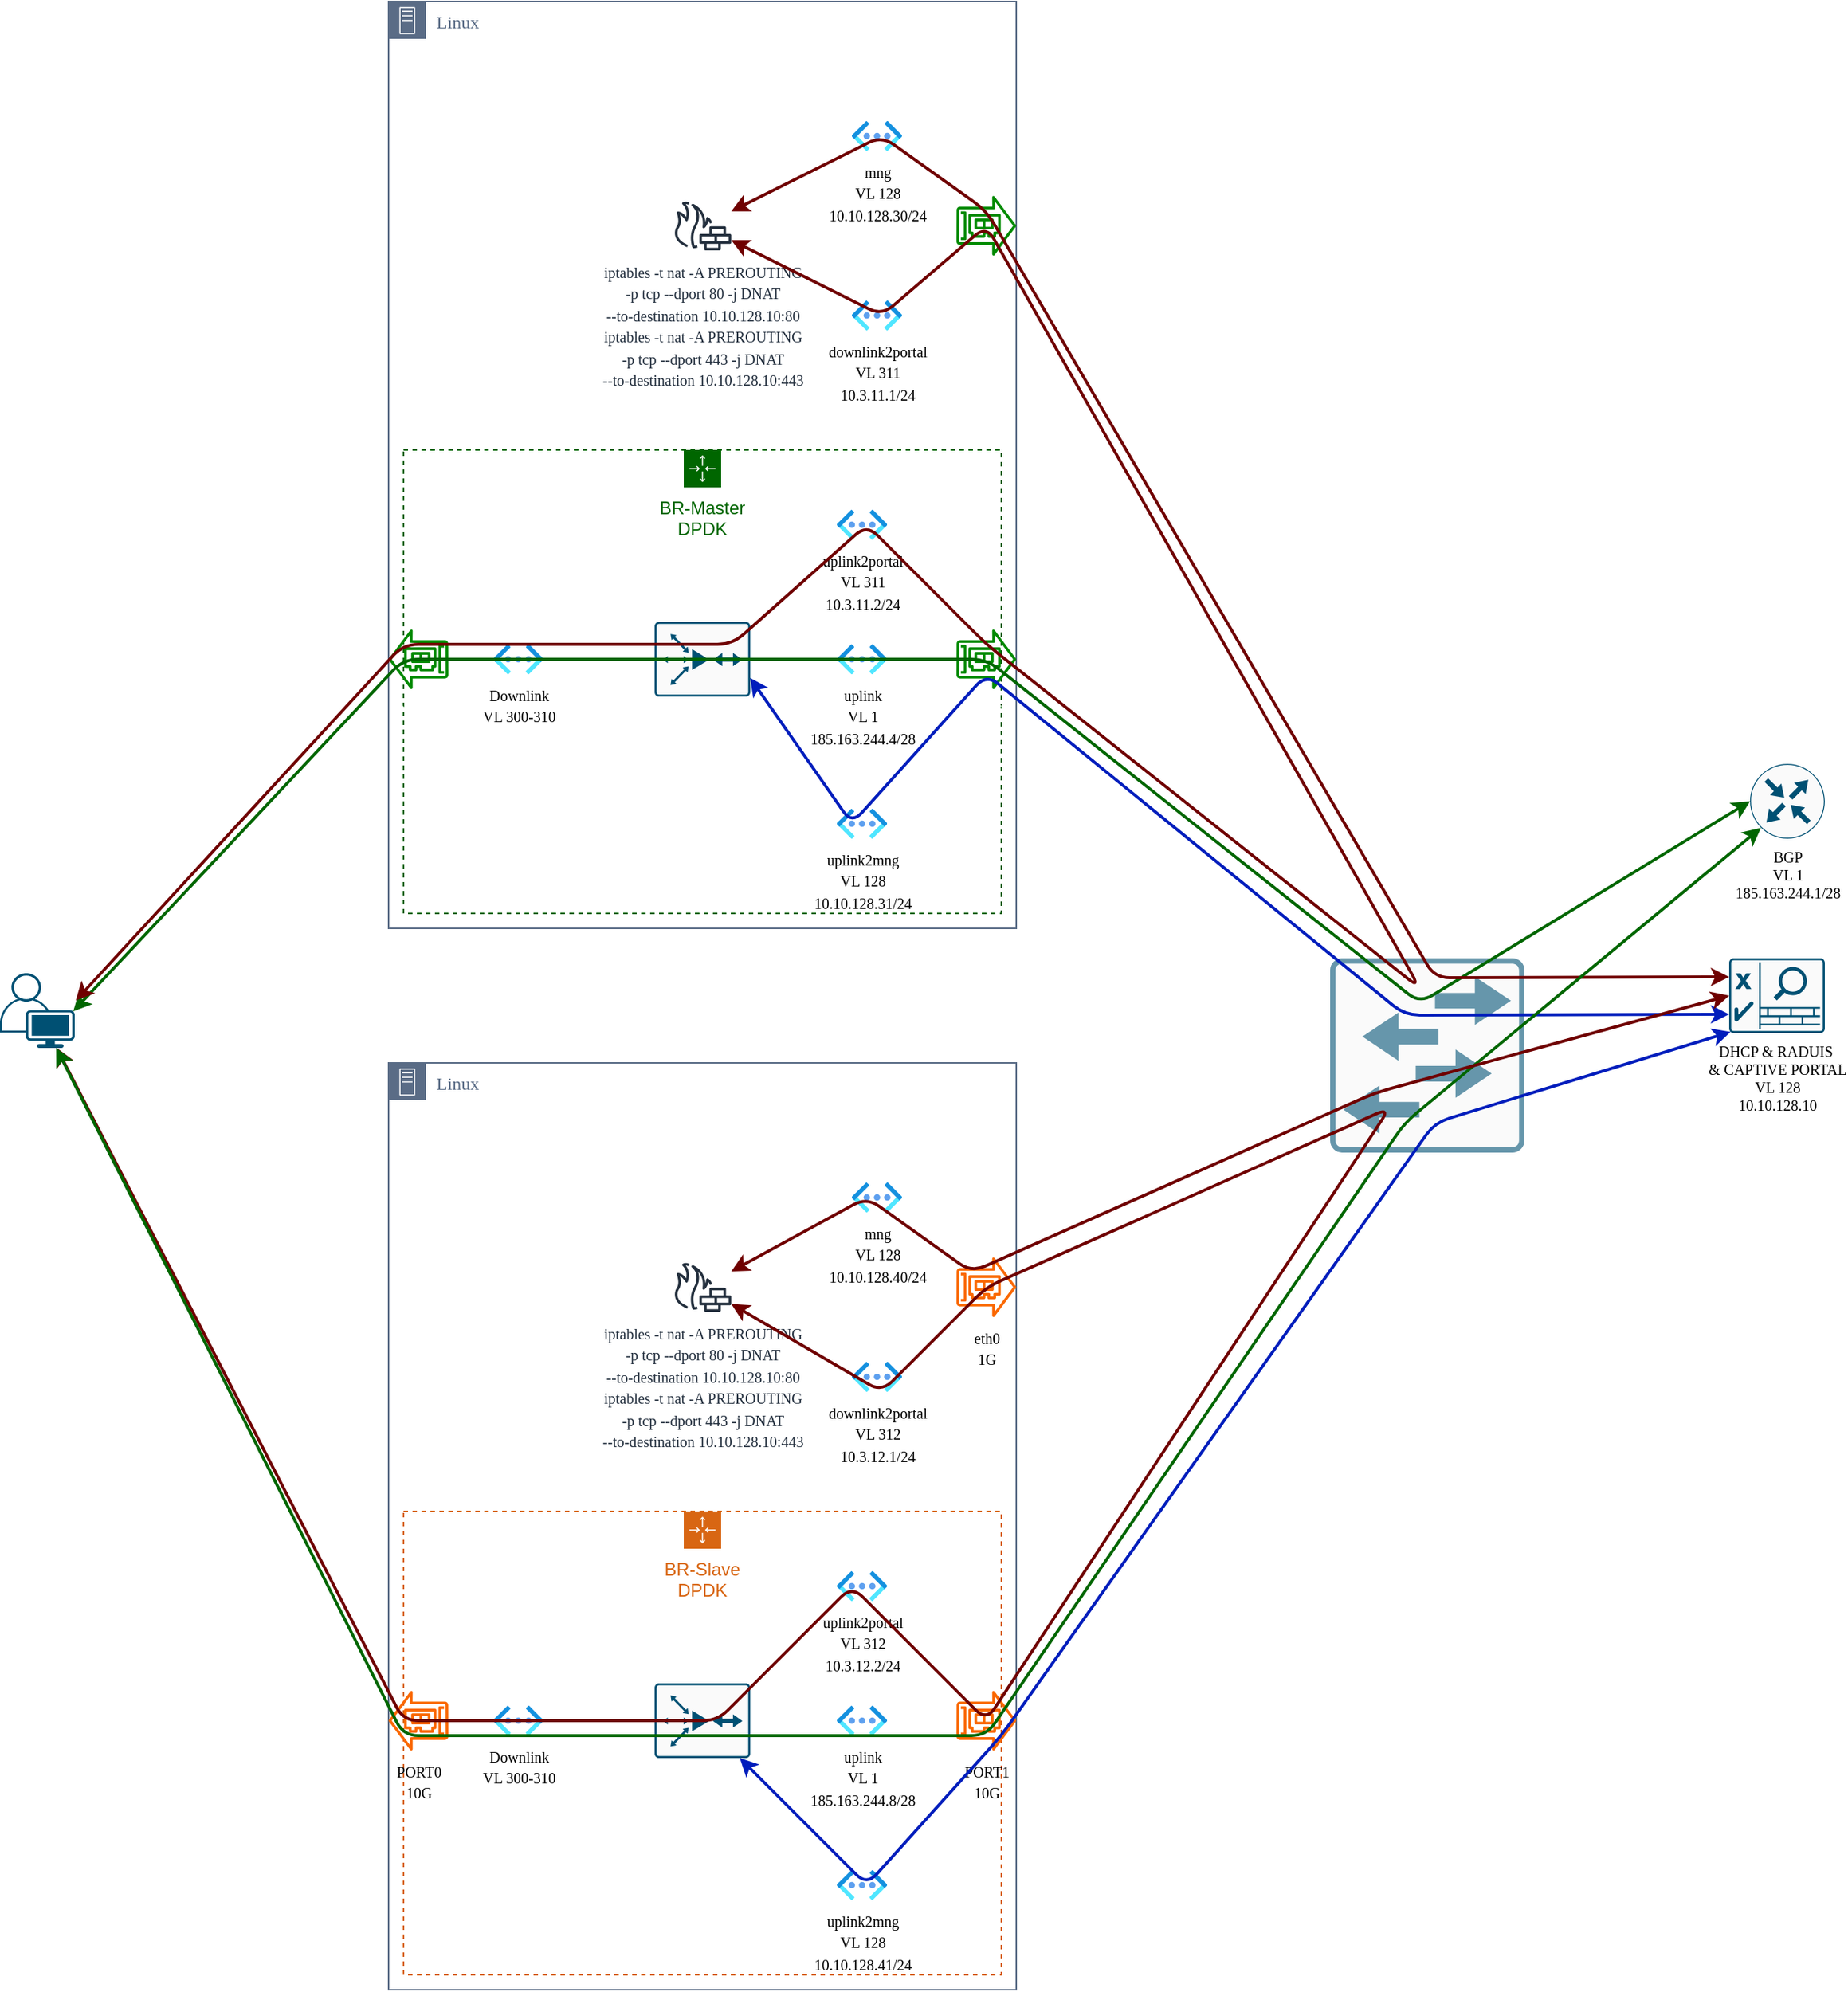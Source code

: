 <mxfile>
    <diagram id="KcHhHfBCZ-KF95Xakk1o" name="Page-1">
        <mxGraphModel dx="1887" dy="1262" grid="1" gridSize="10" guides="1" tooltips="1" connect="1" arrows="1" fold="1" page="1" pageScale="1" pageWidth="827" pageHeight="1169" background="#FFFFFF" math="0" shadow="0">
            <root>
                <mxCell id="0"/>
                <mxCell id="1" parent="0"/>
                <mxCell id="5" value="" style="sketch=0;points=[[0.015,0.015,0],[0.985,0.015,0],[0.985,0.985,0],[0.015,0.985,0],[0.25,0,0],[0.5,0,0],[0.75,0,0],[1,0.25,0],[1,0.5,0],[1,0.75,0],[0.75,1,0],[0.5,1,0],[0.25,1,0],[0,0.75,0],[0,0.5,0],[0,0.25,0]];verticalLabelPosition=bottom;html=1;verticalAlign=top;aspect=fixed;align=center;pointerEvents=1;shape=mxgraph.cisco19.rect;prIcon=workgroup_switch;fillColor=#FAFAFA;strokeColor=#6696AB;" vertex="1" parent="1">
                    <mxGeometry x="950" y="930" width="130" height="130" as="geometry"/>
                </mxCell>
                <mxCell id="28" value="Linux" style="points=[[0,0],[0.25,0],[0.5,0],[0.75,0],[1,0],[1,0.25],[1,0.5],[1,0.75],[1,1],[0.75,1],[0.5,1],[0.25,1],[0,1],[0,0.75],[0,0.5],[0,0.25]];outlineConnect=0;gradientColor=none;html=1;whiteSpace=wrap;fontSize=12;fontStyle=0;container=1;pointerEvents=0;collapsible=0;recursiveResize=0;shape=mxgraph.aws4.group;grIcon=mxgraph.aws4.group_on_premise;strokeColor=#5A6C86;fillColor=none;verticalAlign=top;align=left;spacingLeft=30;fontColor=#5A6C86;dashed=0;labelBackgroundColor=none;fontFamily=Tahoma;" vertex="1" parent="1">
                    <mxGeometry x="320" y="290" width="420" height="620" as="geometry"/>
                </mxCell>
                <mxCell id="12" value="&lt;font color=&quot;#006600&quot;&gt;BR-Master&lt;br&gt;DPDK&lt;/font&gt;" style="points=[[0,0],[0.25,0],[0.5,0],[0.75,0],[1,0],[1,0.25],[1,0.5],[1,0.75],[1,1],[0.75,1],[0.5,1],[0.25,1],[0,1],[0,0.75],[0,0.5],[0,0.25]];outlineConnect=0;gradientColor=none;html=1;whiteSpace=wrap;fontSize=12;fontStyle=0;container=1;pointerEvents=0;collapsible=0;recursiveResize=0;shape=mxgraph.aws4.groupCenter;grIcon=mxgraph.aws4.group_auto_scaling_group;grStroke=1;strokeColor=#006600;fillColor=none;verticalAlign=top;align=center;fontColor=#D86613;dashed=1;spacingTop=25;" vertex="1" parent="28">
                    <mxGeometry x="10" y="300" width="400" height="310" as="geometry"/>
                </mxCell>
                <mxCell id="15" value="&lt;font face=&quot;Tahoma&quot; style=&quot;font-size: 10px&quot;&gt;PORT0&lt;br&gt;10G&lt;/font&gt;" style="sketch=0;outlineConnect=0;fontColor=#ffffff;fillColor=#008a00;strokeColor=#005700;dashed=0;verticalLabelPosition=bottom;verticalAlign=top;align=center;html=1;fontSize=12;fontStyle=0;aspect=fixed;pointerEvents=1;shape=mxgraph.aws4.elastic_network_adapter;flipH=1;" vertex="1" parent="12">
                    <mxGeometry x="-10" y="120" width="40" height="40" as="geometry"/>
                </mxCell>
                <mxCell id="16" value="&lt;font face=&quot;Tahoma&quot; style=&quot;font-size: 10px&quot;&gt;PORT1&lt;br&gt;10G&lt;/font&gt;" style="sketch=0;outlineConnect=0;fontColor=#ffffff;fillColor=#008a00;strokeColor=#005700;dashed=0;verticalLabelPosition=bottom;verticalAlign=top;align=center;html=1;fontSize=12;fontStyle=0;aspect=fixed;pointerEvents=1;shape=mxgraph.aws4.elastic_network_adapter;flipH=0;" vertex="1" parent="12">
                    <mxGeometry x="370" y="120" width="40" height="40" as="geometry"/>
                </mxCell>
                <mxCell id="22" value="&lt;font color=&quot;#000000&quot; style=&quot;font-size: 10px&quot;&gt;Downlink&lt;br&gt;VL 300-310&lt;/font&gt;" style="aspect=fixed;html=1;points=[];align=center;image;fontSize=12;image=img/lib/azure2/networking/Virtual_Networks_Classic.svg;labelBackgroundColor=none;fontFamily=Tahoma;fillColor=#B3B3B3;" vertex="1" parent="12">
                    <mxGeometry x="60" y="130" width="33.5" height="20" as="geometry"/>
                </mxCell>
                <mxCell id="24" value="&lt;font color=&quot;#000000&quot;&gt;&lt;span style=&quot;font-size: 10px&quot;&gt;uplink&lt;br&gt;VL 1&lt;/span&gt;&lt;br&gt;&lt;span style=&quot;font-size: 10px&quot;&gt;185.163.244.4/28&lt;/span&gt;&lt;br&gt;&lt;/font&gt;" style="aspect=fixed;html=1;points=[];align=center;image;fontSize=12;image=img/lib/azure2/networking/Virtual_Networks_Classic.svg;labelBackgroundColor=none;fontFamily=Tahoma;fillColor=#B3B3B3;" vertex="1" parent="12">
                    <mxGeometry x="290" y="130" width="33.5" height="20" as="geometry"/>
                </mxCell>
                <mxCell id="25" value="&lt;font color=&quot;#000000&quot;&gt;&lt;span style=&quot;font-size: 10px&quot;&gt;uplink2portal&lt;br&gt;VL 311&lt;/span&gt;&lt;br&gt;&lt;span style=&quot;font-size: 10px&quot;&gt;10.3.11.2/24&lt;/span&gt;&lt;br&gt;&lt;/font&gt;" style="aspect=fixed;html=1;points=[];align=center;image;fontSize=12;image=img/lib/azure2/networking/Virtual_Networks_Classic.svg;labelBackgroundColor=none;fontFamily=Tahoma;fillColor=#B3B3B3;" vertex="1" parent="12">
                    <mxGeometry x="290" y="40" width="33.5" height="20" as="geometry"/>
                </mxCell>
                <mxCell id="26" value="&lt;font color=&quot;#000000&quot;&gt;&lt;span style=&quot;font-size: 10px&quot;&gt;uplink2mng&lt;br&gt;VL 128&lt;/span&gt;&lt;br&gt;&lt;span style=&quot;font-size: 10px&quot;&gt;10.10.128.31/24&lt;/span&gt;&lt;br&gt;&lt;/font&gt;" style="aspect=fixed;html=1;points=[];align=center;image;fontSize=12;image=img/lib/azure2/networking/Virtual_Networks_Classic.svg;labelBackgroundColor=none;fontFamily=Tahoma;fillColor=#B3B3B3;" vertex="1" parent="12">
                    <mxGeometry x="290" y="240" width="33.5" height="20" as="geometry"/>
                </mxCell>
                <mxCell id="49" value="" style="sketch=0;points=[[0.015,0.015,0],[0.985,0.015,0],[0.985,0.985,0],[0.015,0.985,0],[0.25,0,0],[0.5,0,0],[0.75,0,0],[1,0.25,0],[1,0.5,0],[1,0.75,0],[0.75,1,0],[0.5,1,0],[0.25,1,0],[0,0.75,0],[0,0.5,0],[0,0.25,0]];verticalLabelPosition=bottom;html=1;verticalAlign=top;aspect=fixed;align=center;pointerEvents=1;shape=mxgraph.cisco19.rect;prIcon=router_with_firewall2;fillColor=#FAFAFA;strokeColor=#005073;labelBackgroundColor=none;fontFamily=Tahoma;fontSize=10;fontColor=#000000;" vertex="1" parent="12">
                    <mxGeometry x="168" y="115" width="64" height="50" as="geometry"/>
                </mxCell>
                <mxCell id="29" value="&lt;font face=&quot;Tahoma&quot; style=&quot;font-size: 10px&quot;&gt;eth0&lt;br&gt;1G&lt;/font&gt;" style="sketch=0;outlineConnect=0;fontColor=#ffffff;fillColor=#008a00;strokeColor=#005700;dashed=0;verticalLabelPosition=bottom;verticalAlign=top;align=center;html=1;fontSize=12;fontStyle=0;aspect=fixed;pointerEvents=1;shape=mxgraph.aws4.elastic_network_adapter;flipH=0;" vertex="1" parent="28">
                    <mxGeometry x="380" y="130" width="40" height="40" as="geometry"/>
                </mxCell>
                <mxCell id="30" value="&lt;font color=&quot;#000000&quot;&gt;&lt;span style=&quot;font-size: 10px&quot;&gt;downlink2portal&lt;br&gt;VL 311&lt;/span&gt;&lt;br&gt;&lt;span style=&quot;font-size: 10px&quot;&gt;10.3.11.1/24&lt;/span&gt;&lt;br&gt;&lt;/font&gt;" style="aspect=fixed;html=1;points=[];align=center;image;fontSize=12;image=img/lib/azure2/networking/Virtual_Networks_Classic.svg;labelBackgroundColor=none;fontFamily=Tahoma;fillColor=#B3B3B3;" vertex="1" parent="28">
                    <mxGeometry x="310" y="200" width="33.5" height="20" as="geometry"/>
                </mxCell>
                <mxCell id="31" value="&lt;font color=&quot;#000000&quot;&gt;&lt;span style=&quot;font-size: 10px&quot;&gt;mng&lt;br&gt;VL 128&lt;/span&gt;&lt;br&gt;&lt;span style=&quot;font-size: 10px&quot;&gt;10.10.128.30/24&lt;/span&gt;&lt;br&gt;&lt;/font&gt;" style="aspect=fixed;html=1;points=[];align=center;image;fontSize=12;image=img/lib/azure2/networking/Virtual_Networks_Classic.svg;labelBackgroundColor=none;fontFamily=Tahoma;fillColor=#B3B3B3;" vertex="1" parent="28">
                    <mxGeometry x="310" y="80" width="33.5" height="20" as="geometry"/>
                </mxCell>
                <mxCell id="32" value="&lt;font style=&quot;font-size: 10px&quot;&gt;iptables -t nat -A PREROUTING &lt;br&gt;-p tcp --dport 80 -j DNAT &lt;br&gt;--to-destination 10.10.128.10:80&lt;br&gt;iptables -t nat -A PREROUTING&lt;br&gt;-p tcp --dport 443 -j DNAT&lt;br&gt;--to-destination 10.10.128.10:443&lt;br&gt;&lt;/font&gt;" style="sketch=0;outlineConnect=0;fontColor=#232F3E;gradientColor=none;fillColor=#232F3D;strokeColor=none;dashed=0;verticalLabelPosition=bottom;verticalAlign=top;align=center;html=1;fontSize=12;fontStyle=0;aspect=fixed;pointerEvents=1;shape=mxgraph.aws4.generic_firewall;labelBackgroundColor=none;fontFamily=Tahoma;" vertex="1" parent="28">
                    <mxGeometry x="190.5" y="133.5" width="39" height="33" as="geometry"/>
                </mxCell>
                <mxCell id="36" value="BGP&lt;br&gt;VL 1&lt;br&gt;185.163.244.1/28" style="sketch=0;points=[[0.5,0,0],[1,0.5,0],[0.5,1,0],[0,0.5,0],[0.145,0.145,0],[0.856,0.145,0],[0.855,0.856,0],[0.145,0.855,0]];verticalLabelPosition=bottom;html=1;verticalAlign=top;aspect=fixed;align=center;pointerEvents=1;shape=mxgraph.cisco19.rect;prIcon=router;fillColor=#FAFAFA;strokeColor=#005073;labelBackgroundColor=none;fontFamily=Tahoma;fontSize=10;fontColor=#000000;" vertex="1" parent="1">
                    <mxGeometry x="1231" y="800" width="50" height="50" as="geometry"/>
                </mxCell>
                <mxCell id="41" value="DHCP &amp;amp; RADUIS&amp;nbsp;&lt;br&gt;&amp;amp; CAPTIVE PORTAL&lt;br&gt;VL 128&lt;br&gt;10.10.128.10" style="sketch=0;points=[[0.015,0.015,0],[0.985,0.015,0],[0.985,0.985,0],[0.015,0.985,0],[0.25,0,0],[0.5,0,0],[0.75,0,0],[1,0.25,0],[1,0.5,0],[1,0.75,0],[0.75,1,0],[0.5,1,0],[0.25,1,0],[0,0.75,0],[0,0.5,0],[0,0.25,0]];verticalLabelPosition=bottom;html=1;verticalAlign=top;aspect=fixed;align=center;pointerEvents=1;shape=mxgraph.cisco19.rect;prIcon=nac_appliance;fillColor=#FAFAFA;strokeColor=#005073;labelBackgroundColor=#FFFFFF;fontFamily=Tahoma;fontSize=10;fontColor=#000000;" vertex="1" parent="1">
                    <mxGeometry x="1217" y="930" width="64" height="50" as="geometry"/>
                </mxCell>
                <mxCell id="46" style="edgeStyle=none;html=1;fontFamily=Tahoma;fontSize=10;fontColor=#000000;startArrow=classic;startFill=1;strokeColor=#006600;strokeWidth=2;entryX=0;entryY=0.5;entryDx=0;entryDy=0;entryPerimeter=0;exitX=0.98;exitY=0.51;exitDx=0;exitDy=0;exitPerimeter=0;" edge="1" parent="1" source="50" target="36">
                    <mxGeometry relative="1" as="geometry">
                        <mxPoint x="940" y="600" as="targetPoint"/>
                        <Array as="points">
                            <mxPoint x="330" y="730"/>
                            <mxPoint x="720" y="730"/>
                            <mxPoint x="1010" y="960"/>
                        </Array>
                    </mxGeometry>
                </mxCell>
                <mxCell id="47" style="edgeStyle=none;html=1;fontFamily=Tahoma;fontSize=10;fontColor=#000000;startArrow=classic;startFill=1;strokeColor=#001DBC;strokeWidth=2;fillColor=#0050ef;entryX=0;entryY=0.75;entryDx=0;entryDy=0;entryPerimeter=0;exitX=1;exitY=0.75;exitDx=0;exitDy=0;exitPerimeter=0;" edge="1" parent="1" source="49" target="41">
                    <mxGeometry relative="1" as="geometry">
                        <mxPoint x="1157" y="585" as="targetPoint"/>
                        <Array as="points">
                            <mxPoint x="630" y="840"/>
                            <mxPoint x="720" y="740"/>
                            <mxPoint x="1000" y="968"/>
                        </Array>
                    </mxGeometry>
                </mxCell>
                <mxCell id="42" style="edgeStyle=none;html=1;fontFamily=Tahoma;fontSize=10;fontColor=#000000;startArrow=classic;startFill=1;strokeColor=#6F0000;strokeWidth=2;fillColor=#a20025;entryX=0;entryY=0.25;entryDx=0;entryDy=0;entryPerimeter=0;" edge="1" parent="1" source="32" target="41">
                    <mxGeometry relative="1" as="geometry">
                        <mxPoint x="1157" y="573" as="targetPoint"/>
                        <Array as="points">
                            <mxPoint x="650" y="380"/>
                            <mxPoint x="720" y="430"/>
                            <mxPoint x="1020" y="943"/>
                        </Array>
                    </mxGeometry>
                </mxCell>
                <mxCell id="50" value="" style="points=[[0.35,0,0],[0.98,0.51,0],[1,0.71,0],[0.67,1,0],[0,0.795,0],[0,0.65,0]];verticalLabelPosition=bottom;sketch=0;html=1;verticalAlign=top;aspect=fixed;align=center;pointerEvents=1;shape=mxgraph.cisco19.user;fillColor=#005073;strokeColor=none;labelBackgroundColor=none;fontFamily=Tahoma;fontSize=10;fontColor=#000000;" vertex="1" parent="1">
                    <mxGeometry x="60" y="940" width="50" height="50" as="geometry"/>
                </mxCell>
                <mxCell id="45" style="edgeStyle=none;html=1;fontFamily=Tahoma;fontSize=10;fontColor=#000000;startArrow=classic;startFill=1;strokeColor=#6F0000;strokeWidth=2;fillColor=#a20025;exitX=1.014;exitY=0.366;exitDx=0;exitDy=0;exitPerimeter=0;" edge="1" parent="1" source="50" target="32">
                    <mxGeometry relative="1" as="geometry">
                        <Array as="points">
                            <mxPoint x="330" y="720"/>
                            <mxPoint x="550" y="720"/>
                            <mxPoint x="640" y="640"/>
                            <mxPoint x="720" y="720"/>
                            <mxPoint x="1010" y="950"/>
                            <mxPoint x="720" y="440"/>
                            <mxPoint x="650" y="500"/>
                        </Array>
                    </mxGeometry>
                </mxCell>
                <mxCell id="52" value="Linux" style="points=[[0,0],[0.25,0],[0.5,0],[0.75,0],[1,0],[1,0.25],[1,0.5],[1,0.75],[1,1],[0.75,1],[0.5,1],[0.25,1],[0,1],[0,0.75],[0,0.5],[0,0.25]];outlineConnect=0;gradientColor=none;html=1;whiteSpace=wrap;fontSize=12;fontStyle=0;container=1;pointerEvents=0;collapsible=0;recursiveResize=0;shape=mxgraph.aws4.group;grIcon=mxgraph.aws4.group_on_premise;strokeColor=#5A6C86;fillColor=none;verticalAlign=top;align=left;spacingLeft=30;fontColor=#5A6C86;dashed=0;labelBackgroundColor=none;fontFamily=Tahoma;" vertex="1" parent="1">
                    <mxGeometry x="320" y="1000" width="420" height="620" as="geometry"/>
                </mxCell>
                <mxCell id="53" value="BR-Slave&lt;br&gt;DPDK" style="points=[[0,0],[0.25,0],[0.5,0],[0.75,0],[1,0],[1,0.25],[1,0.5],[1,0.75],[1,1],[0.75,1],[0.5,1],[0.25,1],[0,1],[0,0.75],[0,0.5],[0,0.25]];outlineConnect=0;gradientColor=none;html=1;whiteSpace=wrap;fontSize=12;fontStyle=0;container=1;pointerEvents=0;collapsible=0;recursiveResize=0;shape=mxgraph.aws4.groupCenter;grIcon=mxgraph.aws4.group_auto_scaling_group;grStroke=1;strokeColor=#D86613;fillColor=none;verticalAlign=top;align=center;fontColor=#D86613;dashed=1;spacingTop=25;" vertex="1" parent="52">
                    <mxGeometry x="10" y="300" width="400" height="310" as="geometry"/>
                </mxCell>
                <mxCell id="54" value="&lt;font face=&quot;Tahoma&quot; style=&quot;font-size: 10px&quot;&gt;PORT0&lt;br&gt;10G&lt;/font&gt;" style="sketch=0;outlineConnect=0;fontColor=#000000;fillColor=#fa6800;strokeColor=#C73500;dashed=0;verticalLabelPosition=bottom;verticalAlign=top;align=center;html=1;fontSize=12;fontStyle=0;aspect=fixed;pointerEvents=1;shape=mxgraph.aws4.elastic_network_adapter;flipH=1;" vertex="1" parent="53">
                    <mxGeometry x="-10" y="120" width="40" height="40" as="geometry"/>
                </mxCell>
                <mxCell id="55" value="&lt;font face=&quot;Tahoma&quot; style=&quot;font-size: 10px&quot;&gt;PORT1&lt;br&gt;10G&lt;/font&gt;" style="sketch=0;outlineConnect=0;fontColor=#000000;fillColor=#fa6800;strokeColor=#C73500;dashed=0;verticalLabelPosition=bottom;verticalAlign=top;align=center;html=1;fontSize=12;fontStyle=0;aspect=fixed;pointerEvents=1;shape=mxgraph.aws4.elastic_network_adapter;flipH=0;" vertex="1" parent="53">
                    <mxGeometry x="370" y="120" width="40" height="40" as="geometry"/>
                </mxCell>
                <mxCell id="56" value="&lt;font color=&quot;#000000&quot; style=&quot;font-size: 10px&quot;&gt;Downlink&lt;br&gt;VL 300-310&lt;/font&gt;" style="aspect=fixed;html=1;points=[];align=center;image;fontSize=12;image=img/lib/azure2/networking/Virtual_Networks_Classic.svg;labelBackgroundColor=none;fontFamily=Tahoma;fillColor=#B3B3B3;" vertex="1" parent="53">
                    <mxGeometry x="60" y="130" width="33.5" height="20" as="geometry"/>
                </mxCell>
                <mxCell id="57" value="&lt;font color=&quot;#000000&quot;&gt;&lt;span style=&quot;font-size: 10px&quot;&gt;uplink&lt;br&gt;VL 1&lt;/span&gt;&lt;br&gt;&lt;span style=&quot;font-size: 10px&quot;&gt;185.163.244.8/28&lt;/span&gt;&lt;br&gt;&lt;/font&gt;" style="aspect=fixed;html=1;points=[];align=center;image;fontSize=12;image=img/lib/azure2/networking/Virtual_Networks_Classic.svg;labelBackgroundColor=none;fontFamily=Tahoma;fillColor=#B3B3B3;" vertex="1" parent="53">
                    <mxGeometry x="290" y="130" width="33.5" height="20" as="geometry"/>
                </mxCell>
                <mxCell id="58" value="&lt;font color=&quot;#000000&quot;&gt;&lt;span style=&quot;font-size: 10px&quot;&gt;uplink2portal&lt;br&gt;VL 312&lt;/span&gt;&lt;br&gt;&lt;span style=&quot;font-size: 10px&quot;&gt;10.3.12.2/24&lt;/span&gt;&lt;br&gt;&lt;/font&gt;" style="aspect=fixed;html=1;points=[];align=center;image;fontSize=12;image=img/lib/azure2/networking/Virtual_Networks_Classic.svg;labelBackgroundColor=none;fontFamily=Tahoma;fillColor=#B3B3B3;" vertex="1" parent="53">
                    <mxGeometry x="290" y="40" width="33.5" height="20" as="geometry"/>
                </mxCell>
                <mxCell id="59" value="&lt;font color=&quot;#000000&quot;&gt;&lt;span style=&quot;font-size: 10px&quot;&gt;uplink2mng&lt;br&gt;VL 128&lt;/span&gt;&lt;br&gt;&lt;span style=&quot;font-size: 10px&quot;&gt;10.10.128.41/24&lt;/span&gt;&lt;br&gt;&lt;/font&gt;" style="aspect=fixed;html=1;points=[];align=center;image;fontSize=12;image=img/lib/azure2/networking/Virtual_Networks_Classic.svg;labelBackgroundColor=none;fontFamily=Tahoma;fillColor=#B3B3B3;" vertex="1" parent="53">
                    <mxGeometry x="290" y="240" width="33.5" height="20" as="geometry"/>
                </mxCell>
                <mxCell id="60" value="" style="sketch=0;points=[[0.015,0.015,0],[0.985,0.015,0],[0.985,0.985,0],[0.015,0.985,0],[0.25,0,0],[0.5,0,0],[0.75,0,0],[1,0.25,0],[1,0.5,0],[1,0.75,0],[0.75,1,0],[0.5,1,0],[0.25,1,0],[0,0.75,0],[0,0.5,0],[0,0.25,0]];verticalLabelPosition=bottom;html=1;verticalAlign=top;aspect=fixed;align=center;pointerEvents=1;shape=mxgraph.cisco19.rect;prIcon=router_with_firewall2;fillColor=#FAFAFA;strokeColor=#005073;labelBackgroundColor=none;fontFamily=Tahoma;fontSize=10;fontColor=#000000;" vertex="1" parent="53">
                    <mxGeometry x="168" y="115" width="64" height="50" as="geometry"/>
                </mxCell>
                <mxCell id="61" value="&lt;font face=&quot;Tahoma&quot; style=&quot;font-size: 10px&quot;&gt;eth0&lt;br&gt;1G&lt;/font&gt;" style="sketch=0;outlineConnect=0;fontColor=#000000;fillColor=#fa6800;strokeColor=#C73500;dashed=0;verticalLabelPosition=bottom;verticalAlign=top;align=center;html=1;fontSize=12;fontStyle=0;aspect=fixed;pointerEvents=1;shape=mxgraph.aws4.elastic_network_adapter;flipH=0;" vertex="1" parent="52">
                    <mxGeometry x="380" y="130" width="40" height="40" as="geometry"/>
                </mxCell>
                <mxCell id="62" value="&lt;font color=&quot;#000000&quot;&gt;&lt;span style=&quot;font-size: 10px&quot;&gt;downlink2portal&lt;br&gt;VL 312&lt;/span&gt;&lt;br&gt;&lt;span style=&quot;font-size: 10px&quot;&gt;10.3.12.1/24&lt;/span&gt;&lt;br&gt;&lt;/font&gt;" style="aspect=fixed;html=1;points=[];align=center;image;fontSize=12;image=img/lib/azure2/networking/Virtual_Networks_Classic.svg;labelBackgroundColor=none;fontFamily=Tahoma;fillColor=#B3B3B3;" vertex="1" parent="52">
                    <mxGeometry x="310" y="200" width="33.5" height="20" as="geometry"/>
                </mxCell>
                <mxCell id="63" value="&lt;font color=&quot;#000000&quot;&gt;&lt;span style=&quot;font-size: 10px&quot;&gt;mng&lt;br&gt;VL 128&lt;/span&gt;&lt;br&gt;&lt;span style=&quot;font-size: 10px&quot;&gt;10.10.128.40/24&lt;/span&gt;&lt;br&gt;&lt;/font&gt;" style="aspect=fixed;html=1;points=[];align=center;image;fontSize=12;image=img/lib/azure2/networking/Virtual_Networks_Classic.svg;labelBackgroundColor=none;fontFamily=Tahoma;fillColor=#B3B3B3;" vertex="1" parent="52">
                    <mxGeometry x="310" y="80" width="33.5" height="20" as="geometry"/>
                </mxCell>
                <mxCell id="64" value="&lt;font style=&quot;font-size: 10px&quot;&gt;iptables -t nat -A PREROUTING &lt;br&gt;-p tcp --dport 80 -j DNAT &lt;br&gt;--to-destination 10.10.128.10:80&lt;br&gt;iptables -t nat -A PREROUTING&lt;br&gt;-p tcp --dport 443 -j DNAT&lt;br&gt;--to-destination 10.10.128.10:443&lt;br&gt;&lt;/font&gt;" style="sketch=0;outlineConnect=0;fontColor=#232F3E;gradientColor=none;fillColor=#232F3D;strokeColor=none;dashed=0;verticalLabelPosition=bottom;verticalAlign=top;align=center;html=1;fontSize=12;fontStyle=0;aspect=fixed;pointerEvents=1;shape=mxgraph.aws4.generic_firewall;labelBackgroundColor=none;fontFamily=Tahoma;" vertex="1" parent="52">
                    <mxGeometry x="190.5" y="133.5" width="39" height="33" as="geometry"/>
                </mxCell>
                <mxCell id="65" style="edgeStyle=none;html=1;fontFamily=Tahoma;fontSize=10;fontColor=#006600;startArrow=classic;startFill=1;strokeColor=#6F0000;strokeWidth=2;fillColor=#a20025;" edge="1" parent="1" source="50" target="64">
                    <mxGeometry relative="1" as="geometry">
                        <Array as="points">
                            <mxPoint x="330" y="1440"/>
                            <mxPoint x="540" y="1440"/>
                            <mxPoint x="630" y="1350"/>
                            <mxPoint x="720" y="1440"/>
                            <mxPoint x="990" y="1030"/>
                            <mxPoint x="720" y="1150"/>
                            <mxPoint x="650" y="1220"/>
                        </Array>
                    </mxGeometry>
                </mxCell>
                <mxCell id="66" style="edgeStyle=none;html=1;entryX=0.145;entryY=0.855;entryDx=0;entryDy=0;entryPerimeter=0;fontFamily=Tahoma;fontSize=10;fontColor=#006600;startArrow=classic;startFill=1;strokeColor=#006600;strokeWidth=2;" edge="1" parent="1" source="50" target="36">
                    <mxGeometry relative="1" as="geometry">
                        <Array as="points">
                            <mxPoint x="330" y="1450"/>
                            <mxPoint x="720" y="1450"/>
                            <mxPoint x="1000" y="1040"/>
                        </Array>
                    </mxGeometry>
                </mxCell>
                <mxCell id="67" style="edgeStyle=none;html=1;fontFamily=Tahoma;fontSize=10;fontColor=#006600;startArrow=classic;startFill=1;strokeColor=#001DBC;strokeWidth=2;fillColor=#0050ef;entryX=0.015;entryY=0.985;entryDx=0;entryDy=0;entryPerimeter=0;" edge="1" parent="1" source="60" target="41">
                    <mxGeometry relative="1" as="geometry">
                        <Array as="points">
                            <mxPoint x="640" y="1550"/>
                            <mxPoint x="730" y="1450"/>
                            <mxPoint x="1020" y="1040"/>
                        </Array>
                    </mxGeometry>
                </mxCell>
                <mxCell id="68" style="edgeStyle=none;html=1;entryX=0;entryY=0.5;entryDx=0;entryDy=0;entryPerimeter=0;fontFamily=Tahoma;fontSize=10;fontColor=#006600;startArrow=classic;startFill=1;strokeColor=#6F0000;strokeWidth=2;fillColor=#a20025;" edge="1" parent="1" source="64" target="41">
                    <mxGeometry relative="1" as="geometry">
                        <Array as="points">
                            <mxPoint x="640" y="1090"/>
                            <mxPoint x="710" y="1140"/>
                            <mxPoint x="980" y="1020"/>
                        </Array>
                    </mxGeometry>
                </mxCell>
            </root>
        </mxGraphModel>
    </diagram>
</mxfile>